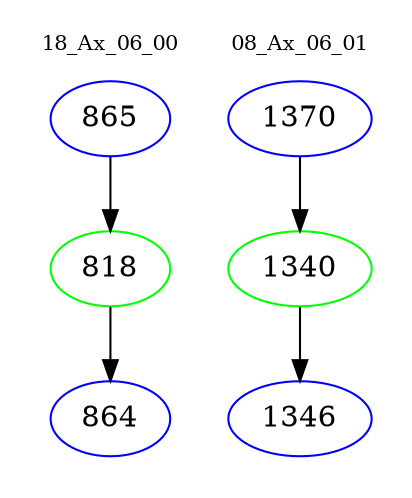 digraph{
subgraph cluster_0 {
color = white
label = "18_Ax_06_00";
fontsize=10;
T0_865 [label="865", color="blue"]
T0_865 -> T0_818 [color="black"]
T0_818 [label="818", color="green"]
T0_818 -> T0_864 [color="black"]
T0_864 [label="864", color="blue"]
}
subgraph cluster_1 {
color = white
label = "08_Ax_06_01";
fontsize=10;
T1_1370 [label="1370", color="blue"]
T1_1370 -> T1_1340 [color="black"]
T1_1340 [label="1340", color="green"]
T1_1340 -> T1_1346 [color="black"]
T1_1346 [label="1346", color="blue"]
}
}
